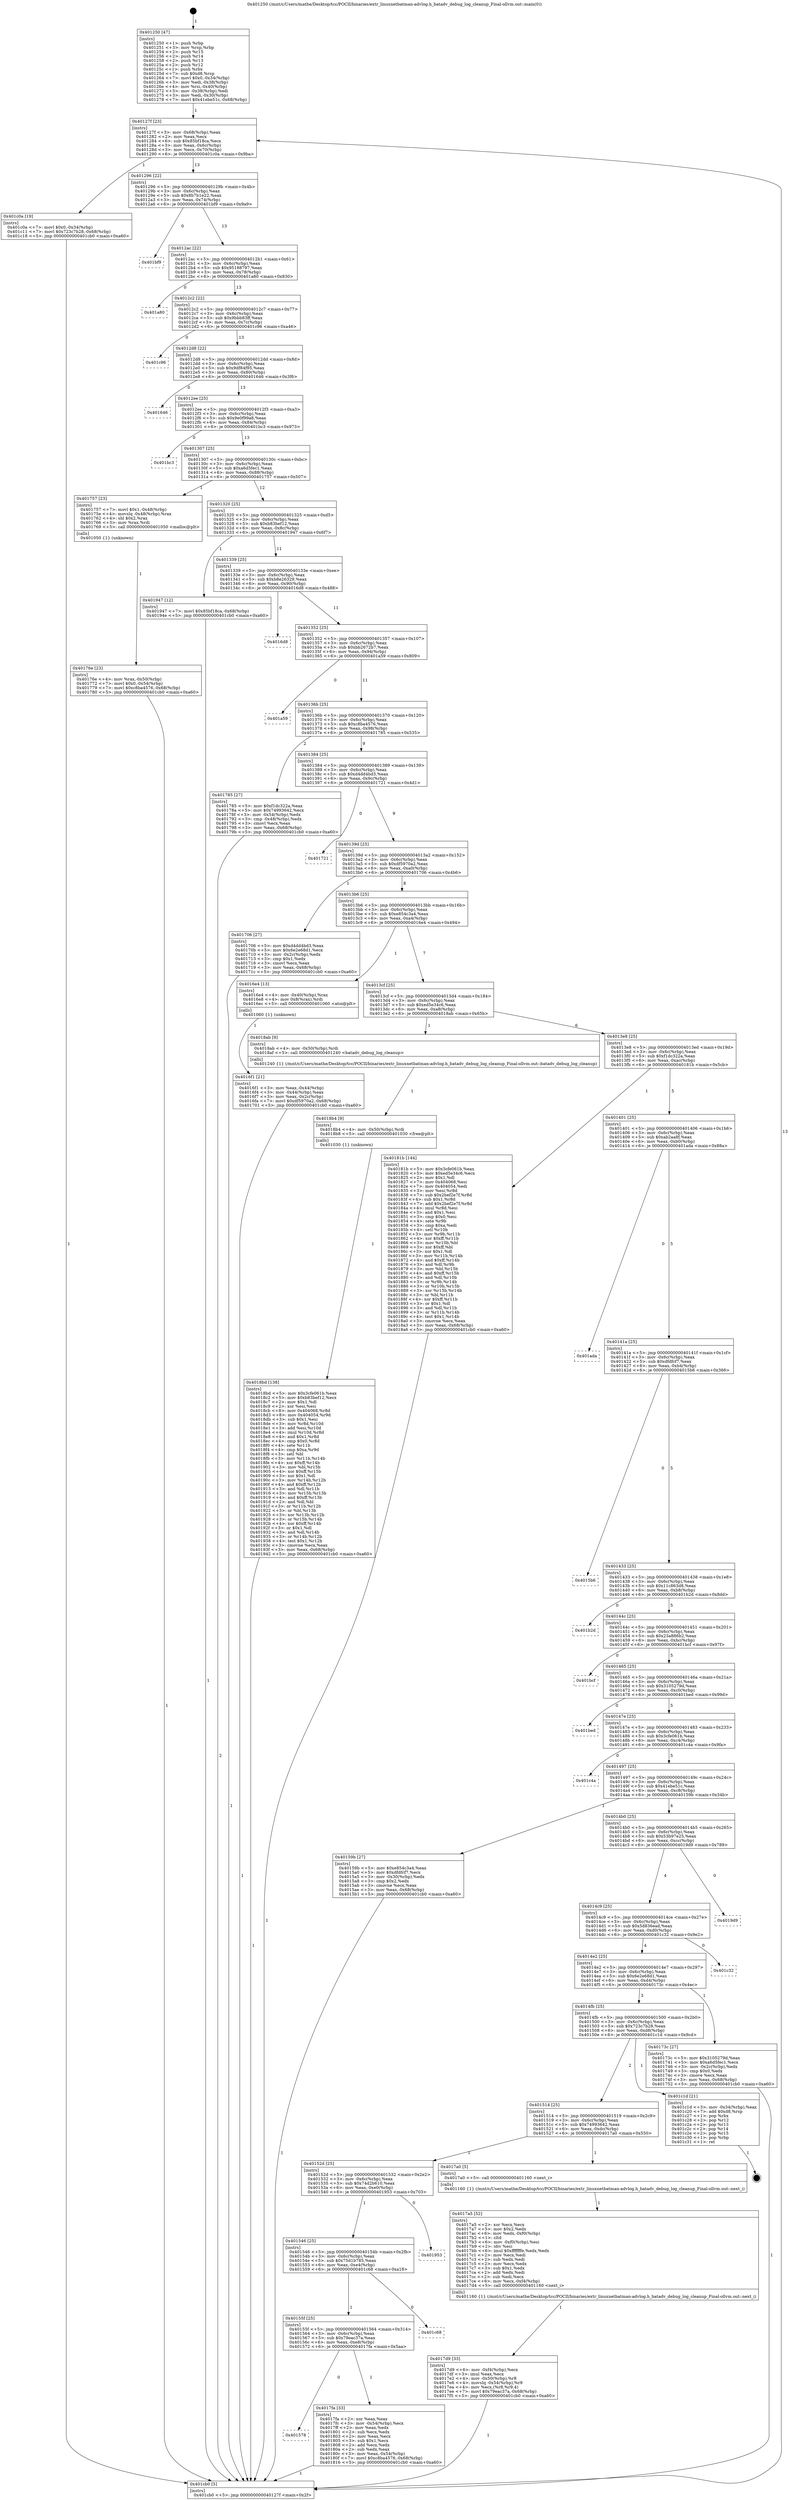 digraph "0x401250" {
  label = "0x401250 (/mnt/c/Users/mathe/Desktop/tcc/POCII/binaries/extr_linuxnetbatman-advlog.h_batadv_debug_log_cleanup_Final-ollvm.out::main(0))"
  labelloc = "t"
  node[shape=record]

  Entry [label="",width=0.3,height=0.3,shape=circle,fillcolor=black,style=filled]
  "0x40127f" [label="{
     0x40127f [23]\l
     | [instrs]\l
     &nbsp;&nbsp;0x40127f \<+3\>: mov -0x68(%rbp),%eax\l
     &nbsp;&nbsp;0x401282 \<+2\>: mov %eax,%ecx\l
     &nbsp;&nbsp;0x401284 \<+6\>: sub $0x85bf18ca,%ecx\l
     &nbsp;&nbsp;0x40128a \<+3\>: mov %eax,-0x6c(%rbp)\l
     &nbsp;&nbsp;0x40128d \<+3\>: mov %ecx,-0x70(%rbp)\l
     &nbsp;&nbsp;0x401290 \<+6\>: je 0000000000401c0a \<main+0x9ba\>\l
  }"]
  "0x401c0a" [label="{
     0x401c0a [19]\l
     | [instrs]\l
     &nbsp;&nbsp;0x401c0a \<+7\>: movl $0x0,-0x34(%rbp)\l
     &nbsp;&nbsp;0x401c11 \<+7\>: movl $0x723c7b28,-0x68(%rbp)\l
     &nbsp;&nbsp;0x401c18 \<+5\>: jmp 0000000000401cb0 \<main+0xa60\>\l
  }"]
  "0x401296" [label="{
     0x401296 [22]\l
     | [instrs]\l
     &nbsp;&nbsp;0x401296 \<+5\>: jmp 000000000040129b \<main+0x4b\>\l
     &nbsp;&nbsp;0x40129b \<+3\>: mov -0x6c(%rbp),%eax\l
     &nbsp;&nbsp;0x40129e \<+5\>: sub $0x8b7b1e22,%eax\l
     &nbsp;&nbsp;0x4012a3 \<+3\>: mov %eax,-0x74(%rbp)\l
     &nbsp;&nbsp;0x4012a6 \<+6\>: je 0000000000401bf9 \<main+0x9a9\>\l
  }"]
  Exit [label="",width=0.3,height=0.3,shape=circle,fillcolor=black,style=filled,peripheries=2]
  "0x401bf9" [label="{
     0x401bf9\l
  }", style=dashed]
  "0x4012ac" [label="{
     0x4012ac [22]\l
     | [instrs]\l
     &nbsp;&nbsp;0x4012ac \<+5\>: jmp 00000000004012b1 \<main+0x61\>\l
     &nbsp;&nbsp;0x4012b1 \<+3\>: mov -0x6c(%rbp),%eax\l
     &nbsp;&nbsp;0x4012b4 \<+5\>: sub $0x95188797,%eax\l
     &nbsp;&nbsp;0x4012b9 \<+3\>: mov %eax,-0x78(%rbp)\l
     &nbsp;&nbsp;0x4012bc \<+6\>: je 0000000000401a80 \<main+0x830\>\l
  }"]
  "0x4018bd" [label="{
     0x4018bd [138]\l
     | [instrs]\l
     &nbsp;&nbsp;0x4018bd \<+5\>: mov $0x3cfe061b,%eax\l
     &nbsp;&nbsp;0x4018c2 \<+5\>: mov $0xb83bef12,%ecx\l
     &nbsp;&nbsp;0x4018c7 \<+2\>: mov $0x1,%dl\l
     &nbsp;&nbsp;0x4018c9 \<+2\>: xor %esi,%esi\l
     &nbsp;&nbsp;0x4018cb \<+8\>: mov 0x404068,%r8d\l
     &nbsp;&nbsp;0x4018d3 \<+8\>: mov 0x404054,%r9d\l
     &nbsp;&nbsp;0x4018db \<+3\>: sub $0x1,%esi\l
     &nbsp;&nbsp;0x4018de \<+3\>: mov %r8d,%r10d\l
     &nbsp;&nbsp;0x4018e1 \<+3\>: add %esi,%r10d\l
     &nbsp;&nbsp;0x4018e4 \<+4\>: imul %r10d,%r8d\l
     &nbsp;&nbsp;0x4018e8 \<+4\>: and $0x1,%r8d\l
     &nbsp;&nbsp;0x4018ec \<+4\>: cmp $0x0,%r8d\l
     &nbsp;&nbsp;0x4018f0 \<+4\>: sete %r11b\l
     &nbsp;&nbsp;0x4018f4 \<+4\>: cmp $0xa,%r9d\l
     &nbsp;&nbsp;0x4018f8 \<+3\>: setl %bl\l
     &nbsp;&nbsp;0x4018fb \<+3\>: mov %r11b,%r14b\l
     &nbsp;&nbsp;0x4018fe \<+4\>: xor $0xff,%r14b\l
     &nbsp;&nbsp;0x401902 \<+3\>: mov %bl,%r15b\l
     &nbsp;&nbsp;0x401905 \<+4\>: xor $0xff,%r15b\l
     &nbsp;&nbsp;0x401909 \<+3\>: xor $0x1,%dl\l
     &nbsp;&nbsp;0x40190c \<+3\>: mov %r14b,%r12b\l
     &nbsp;&nbsp;0x40190f \<+4\>: and $0xff,%r12b\l
     &nbsp;&nbsp;0x401913 \<+3\>: and %dl,%r11b\l
     &nbsp;&nbsp;0x401916 \<+3\>: mov %r15b,%r13b\l
     &nbsp;&nbsp;0x401919 \<+4\>: and $0xff,%r13b\l
     &nbsp;&nbsp;0x40191d \<+2\>: and %dl,%bl\l
     &nbsp;&nbsp;0x40191f \<+3\>: or %r11b,%r12b\l
     &nbsp;&nbsp;0x401922 \<+3\>: or %bl,%r13b\l
     &nbsp;&nbsp;0x401925 \<+3\>: xor %r13b,%r12b\l
     &nbsp;&nbsp;0x401928 \<+3\>: or %r15b,%r14b\l
     &nbsp;&nbsp;0x40192b \<+4\>: xor $0xff,%r14b\l
     &nbsp;&nbsp;0x40192f \<+3\>: or $0x1,%dl\l
     &nbsp;&nbsp;0x401932 \<+3\>: and %dl,%r14b\l
     &nbsp;&nbsp;0x401935 \<+3\>: or %r14b,%r12b\l
     &nbsp;&nbsp;0x401938 \<+4\>: test $0x1,%r12b\l
     &nbsp;&nbsp;0x40193c \<+3\>: cmovne %ecx,%eax\l
     &nbsp;&nbsp;0x40193f \<+3\>: mov %eax,-0x68(%rbp)\l
     &nbsp;&nbsp;0x401942 \<+5\>: jmp 0000000000401cb0 \<main+0xa60\>\l
  }"]
  "0x401a80" [label="{
     0x401a80\l
  }", style=dashed]
  "0x4012c2" [label="{
     0x4012c2 [22]\l
     | [instrs]\l
     &nbsp;&nbsp;0x4012c2 \<+5\>: jmp 00000000004012c7 \<main+0x77\>\l
     &nbsp;&nbsp;0x4012c7 \<+3\>: mov -0x6c(%rbp),%eax\l
     &nbsp;&nbsp;0x4012ca \<+5\>: sub $0x9bbb83ff,%eax\l
     &nbsp;&nbsp;0x4012cf \<+3\>: mov %eax,-0x7c(%rbp)\l
     &nbsp;&nbsp;0x4012d2 \<+6\>: je 0000000000401c96 \<main+0xa46\>\l
  }"]
  "0x4018b4" [label="{
     0x4018b4 [9]\l
     | [instrs]\l
     &nbsp;&nbsp;0x4018b4 \<+4\>: mov -0x50(%rbp),%rdi\l
     &nbsp;&nbsp;0x4018b8 \<+5\>: call 0000000000401030 \<free@plt\>\l
     | [calls]\l
     &nbsp;&nbsp;0x401030 \{1\} (unknown)\l
  }"]
  "0x401c96" [label="{
     0x401c96\l
  }", style=dashed]
  "0x4012d8" [label="{
     0x4012d8 [22]\l
     | [instrs]\l
     &nbsp;&nbsp;0x4012d8 \<+5\>: jmp 00000000004012dd \<main+0x8d\>\l
     &nbsp;&nbsp;0x4012dd \<+3\>: mov -0x6c(%rbp),%eax\l
     &nbsp;&nbsp;0x4012e0 \<+5\>: sub $0x9df84f95,%eax\l
     &nbsp;&nbsp;0x4012e5 \<+3\>: mov %eax,-0x80(%rbp)\l
     &nbsp;&nbsp;0x4012e8 \<+6\>: je 0000000000401646 \<main+0x3f6\>\l
  }"]
  "0x401578" [label="{
     0x401578\l
  }", style=dashed]
  "0x401646" [label="{
     0x401646\l
  }", style=dashed]
  "0x4012ee" [label="{
     0x4012ee [25]\l
     | [instrs]\l
     &nbsp;&nbsp;0x4012ee \<+5\>: jmp 00000000004012f3 \<main+0xa3\>\l
     &nbsp;&nbsp;0x4012f3 \<+3\>: mov -0x6c(%rbp),%eax\l
     &nbsp;&nbsp;0x4012f6 \<+5\>: sub $0x9e0f99a8,%eax\l
     &nbsp;&nbsp;0x4012fb \<+6\>: mov %eax,-0x84(%rbp)\l
     &nbsp;&nbsp;0x401301 \<+6\>: je 0000000000401bc3 \<main+0x973\>\l
  }"]
  "0x4017fa" [label="{
     0x4017fa [33]\l
     | [instrs]\l
     &nbsp;&nbsp;0x4017fa \<+2\>: xor %eax,%eax\l
     &nbsp;&nbsp;0x4017fc \<+3\>: mov -0x54(%rbp),%ecx\l
     &nbsp;&nbsp;0x4017ff \<+2\>: mov %eax,%edx\l
     &nbsp;&nbsp;0x401801 \<+2\>: sub %ecx,%edx\l
     &nbsp;&nbsp;0x401803 \<+2\>: mov %eax,%ecx\l
     &nbsp;&nbsp;0x401805 \<+3\>: sub $0x1,%ecx\l
     &nbsp;&nbsp;0x401808 \<+2\>: add %ecx,%edx\l
     &nbsp;&nbsp;0x40180a \<+2\>: sub %edx,%eax\l
     &nbsp;&nbsp;0x40180c \<+3\>: mov %eax,-0x54(%rbp)\l
     &nbsp;&nbsp;0x40180f \<+7\>: movl $0xc8ba4576,-0x68(%rbp)\l
     &nbsp;&nbsp;0x401816 \<+5\>: jmp 0000000000401cb0 \<main+0xa60\>\l
  }"]
  "0x401bc3" [label="{
     0x401bc3\l
  }", style=dashed]
  "0x401307" [label="{
     0x401307 [25]\l
     | [instrs]\l
     &nbsp;&nbsp;0x401307 \<+5\>: jmp 000000000040130c \<main+0xbc\>\l
     &nbsp;&nbsp;0x40130c \<+3\>: mov -0x6c(%rbp),%eax\l
     &nbsp;&nbsp;0x40130f \<+5\>: sub $0xa6d5fec1,%eax\l
     &nbsp;&nbsp;0x401314 \<+6\>: mov %eax,-0x88(%rbp)\l
     &nbsp;&nbsp;0x40131a \<+6\>: je 0000000000401757 \<main+0x507\>\l
  }"]
  "0x40155f" [label="{
     0x40155f [25]\l
     | [instrs]\l
     &nbsp;&nbsp;0x40155f \<+5\>: jmp 0000000000401564 \<main+0x314\>\l
     &nbsp;&nbsp;0x401564 \<+3\>: mov -0x6c(%rbp),%eax\l
     &nbsp;&nbsp;0x401567 \<+5\>: sub $0x79eac37a,%eax\l
     &nbsp;&nbsp;0x40156c \<+6\>: mov %eax,-0xe8(%rbp)\l
     &nbsp;&nbsp;0x401572 \<+6\>: je 00000000004017fa \<main+0x5aa\>\l
  }"]
  "0x401757" [label="{
     0x401757 [23]\l
     | [instrs]\l
     &nbsp;&nbsp;0x401757 \<+7\>: movl $0x1,-0x48(%rbp)\l
     &nbsp;&nbsp;0x40175e \<+4\>: movslq -0x48(%rbp),%rax\l
     &nbsp;&nbsp;0x401762 \<+4\>: shl $0x2,%rax\l
     &nbsp;&nbsp;0x401766 \<+3\>: mov %rax,%rdi\l
     &nbsp;&nbsp;0x401769 \<+5\>: call 0000000000401050 \<malloc@plt\>\l
     | [calls]\l
     &nbsp;&nbsp;0x401050 \{1\} (unknown)\l
  }"]
  "0x401320" [label="{
     0x401320 [25]\l
     | [instrs]\l
     &nbsp;&nbsp;0x401320 \<+5\>: jmp 0000000000401325 \<main+0xd5\>\l
     &nbsp;&nbsp;0x401325 \<+3\>: mov -0x6c(%rbp),%eax\l
     &nbsp;&nbsp;0x401328 \<+5\>: sub $0xb83bef12,%eax\l
     &nbsp;&nbsp;0x40132d \<+6\>: mov %eax,-0x8c(%rbp)\l
     &nbsp;&nbsp;0x401333 \<+6\>: je 0000000000401947 \<main+0x6f7\>\l
  }"]
  "0x401c68" [label="{
     0x401c68\l
  }", style=dashed]
  "0x401947" [label="{
     0x401947 [12]\l
     | [instrs]\l
     &nbsp;&nbsp;0x401947 \<+7\>: movl $0x85bf18ca,-0x68(%rbp)\l
     &nbsp;&nbsp;0x40194e \<+5\>: jmp 0000000000401cb0 \<main+0xa60\>\l
  }"]
  "0x401339" [label="{
     0x401339 [25]\l
     | [instrs]\l
     &nbsp;&nbsp;0x401339 \<+5\>: jmp 000000000040133e \<main+0xee\>\l
     &nbsp;&nbsp;0x40133e \<+3\>: mov -0x6c(%rbp),%eax\l
     &nbsp;&nbsp;0x401341 \<+5\>: sub $0xb8e26329,%eax\l
     &nbsp;&nbsp;0x401346 \<+6\>: mov %eax,-0x90(%rbp)\l
     &nbsp;&nbsp;0x40134c \<+6\>: je 00000000004016d8 \<main+0x488\>\l
  }"]
  "0x401546" [label="{
     0x401546 [25]\l
     | [instrs]\l
     &nbsp;&nbsp;0x401546 \<+5\>: jmp 000000000040154b \<main+0x2fb\>\l
     &nbsp;&nbsp;0x40154b \<+3\>: mov -0x6c(%rbp),%eax\l
     &nbsp;&nbsp;0x40154e \<+5\>: sub $0x75d1b785,%eax\l
     &nbsp;&nbsp;0x401553 \<+6\>: mov %eax,-0xe4(%rbp)\l
     &nbsp;&nbsp;0x401559 \<+6\>: je 0000000000401c68 \<main+0xa18\>\l
  }"]
  "0x4016d8" [label="{
     0x4016d8\l
  }", style=dashed]
  "0x401352" [label="{
     0x401352 [25]\l
     | [instrs]\l
     &nbsp;&nbsp;0x401352 \<+5\>: jmp 0000000000401357 \<main+0x107\>\l
     &nbsp;&nbsp;0x401357 \<+3\>: mov -0x6c(%rbp),%eax\l
     &nbsp;&nbsp;0x40135a \<+5\>: sub $0xbb2672b7,%eax\l
     &nbsp;&nbsp;0x40135f \<+6\>: mov %eax,-0x94(%rbp)\l
     &nbsp;&nbsp;0x401365 \<+6\>: je 0000000000401a59 \<main+0x809\>\l
  }"]
  "0x401953" [label="{
     0x401953\l
  }", style=dashed]
  "0x401a59" [label="{
     0x401a59\l
  }", style=dashed]
  "0x40136b" [label="{
     0x40136b [25]\l
     | [instrs]\l
     &nbsp;&nbsp;0x40136b \<+5\>: jmp 0000000000401370 \<main+0x120\>\l
     &nbsp;&nbsp;0x401370 \<+3\>: mov -0x6c(%rbp),%eax\l
     &nbsp;&nbsp;0x401373 \<+5\>: sub $0xc8ba4576,%eax\l
     &nbsp;&nbsp;0x401378 \<+6\>: mov %eax,-0x98(%rbp)\l
     &nbsp;&nbsp;0x40137e \<+6\>: je 0000000000401785 \<main+0x535\>\l
  }"]
  "0x4017d9" [label="{
     0x4017d9 [33]\l
     | [instrs]\l
     &nbsp;&nbsp;0x4017d9 \<+6\>: mov -0xf4(%rbp),%ecx\l
     &nbsp;&nbsp;0x4017df \<+3\>: imul %eax,%ecx\l
     &nbsp;&nbsp;0x4017e2 \<+4\>: mov -0x50(%rbp),%r8\l
     &nbsp;&nbsp;0x4017e6 \<+4\>: movslq -0x54(%rbp),%r9\l
     &nbsp;&nbsp;0x4017ea \<+4\>: mov %ecx,(%r8,%r9,4)\l
     &nbsp;&nbsp;0x4017ee \<+7\>: movl $0x79eac37a,-0x68(%rbp)\l
     &nbsp;&nbsp;0x4017f5 \<+5\>: jmp 0000000000401cb0 \<main+0xa60\>\l
  }"]
  "0x401785" [label="{
     0x401785 [27]\l
     | [instrs]\l
     &nbsp;&nbsp;0x401785 \<+5\>: mov $0xf1dc322a,%eax\l
     &nbsp;&nbsp;0x40178a \<+5\>: mov $0x74993642,%ecx\l
     &nbsp;&nbsp;0x40178f \<+3\>: mov -0x54(%rbp),%edx\l
     &nbsp;&nbsp;0x401792 \<+3\>: cmp -0x48(%rbp),%edx\l
     &nbsp;&nbsp;0x401795 \<+3\>: cmovl %ecx,%eax\l
     &nbsp;&nbsp;0x401798 \<+3\>: mov %eax,-0x68(%rbp)\l
     &nbsp;&nbsp;0x40179b \<+5\>: jmp 0000000000401cb0 \<main+0xa60\>\l
  }"]
  "0x401384" [label="{
     0x401384 [25]\l
     | [instrs]\l
     &nbsp;&nbsp;0x401384 \<+5\>: jmp 0000000000401389 \<main+0x139\>\l
     &nbsp;&nbsp;0x401389 \<+3\>: mov -0x6c(%rbp),%eax\l
     &nbsp;&nbsp;0x40138c \<+5\>: sub $0xd4dd4bd3,%eax\l
     &nbsp;&nbsp;0x401391 \<+6\>: mov %eax,-0x9c(%rbp)\l
     &nbsp;&nbsp;0x401397 \<+6\>: je 0000000000401721 \<main+0x4d1\>\l
  }"]
  "0x4017a5" [label="{
     0x4017a5 [52]\l
     | [instrs]\l
     &nbsp;&nbsp;0x4017a5 \<+2\>: xor %ecx,%ecx\l
     &nbsp;&nbsp;0x4017a7 \<+5\>: mov $0x2,%edx\l
     &nbsp;&nbsp;0x4017ac \<+6\>: mov %edx,-0xf0(%rbp)\l
     &nbsp;&nbsp;0x4017b2 \<+1\>: cltd\l
     &nbsp;&nbsp;0x4017b3 \<+6\>: mov -0xf0(%rbp),%esi\l
     &nbsp;&nbsp;0x4017b9 \<+2\>: idiv %esi\l
     &nbsp;&nbsp;0x4017bb \<+6\>: imul $0xfffffffe,%edx,%edx\l
     &nbsp;&nbsp;0x4017c1 \<+2\>: mov %ecx,%edi\l
     &nbsp;&nbsp;0x4017c3 \<+2\>: sub %edx,%edi\l
     &nbsp;&nbsp;0x4017c5 \<+2\>: mov %ecx,%edx\l
     &nbsp;&nbsp;0x4017c7 \<+3\>: sub $0x1,%edx\l
     &nbsp;&nbsp;0x4017ca \<+2\>: add %edx,%edi\l
     &nbsp;&nbsp;0x4017cc \<+2\>: sub %edi,%ecx\l
     &nbsp;&nbsp;0x4017ce \<+6\>: mov %ecx,-0xf4(%rbp)\l
     &nbsp;&nbsp;0x4017d4 \<+5\>: call 0000000000401160 \<next_i\>\l
     | [calls]\l
     &nbsp;&nbsp;0x401160 \{1\} (/mnt/c/Users/mathe/Desktop/tcc/POCII/binaries/extr_linuxnetbatman-advlog.h_batadv_debug_log_cleanup_Final-ollvm.out::next_i)\l
  }"]
  "0x401721" [label="{
     0x401721\l
  }", style=dashed]
  "0x40139d" [label="{
     0x40139d [25]\l
     | [instrs]\l
     &nbsp;&nbsp;0x40139d \<+5\>: jmp 00000000004013a2 \<main+0x152\>\l
     &nbsp;&nbsp;0x4013a2 \<+3\>: mov -0x6c(%rbp),%eax\l
     &nbsp;&nbsp;0x4013a5 \<+5\>: sub $0xdf5970a2,%eax\l
     &nbsp;&nbsp;0x4013aa \<+6\>: mov %eax,-0xa0(%rbp)\l
     &nbsp;&nbsp;0x4013b0 \<+6\>: je 0000000000401706 \<main+0x4b6\>\l
  }"]
  "0x40152d" [label="{
     0x40152d [25]\l
     | [instrs]\l
     &nbsp;&nbsp;0x40152d \<+5\>: jmp 0000000000401532 \<main+0x2e2\>\l
     &nbsp;&nbsp;0x401532 \<+3\>: mov -0x6c(%rbp),%eax\l
     &nbsp;&nbsp;0x401535 \<+5\>: sub $0x74d2b610,%eax\l
     &nbsp;&nbsp;0x40153a \<+6\>: mov %eax,-0xe0(%rbp)\l
     &nbsp;&nbsp;0x401540 \<+6\>: je 0000000000401953 \<main+0x703\>\l
  }"]
  "0x401706" [label="{
     0x401706 [27]\l
     | [instrs]\l
     &nbsp;&nbsp;0x401706 \<+5\>: mov $0xd4dd4bd3,%eax\l
     &nbsp;&nbsp;0x40170b \<+5\>: mov $0x6e2e68d1,%ecx\l
     &nbsp;&nbsp;0x401710 \<+3\>: mov -0x2c(%rbp),%edx\l
     &nbsp;&nbsp;0x401713 \<+3\>: cmp $0x1,%edx\l
     &nbsp;&nbsp;0x401716 \<+3\>: cmovl %ecx,%eax\l
     &nbsp;&nbsp;0x401719 \<+3\>: mov %eax,-0x68(%rbp)\l
     &nbsp;&nbsp;0x40171c \<+5\>: jmp 0000000000401cb0 \<main+0xa60\>\l
  }"]
  "0x4013b6" [label="{
     0x4013b6 [25]\l
     | [instrs]\l
     &nbsp;&nbsp;0x4013b6 \<+5\>: jmp 00000000004013bb \<main+0x16b\>\l
     &nbsp;&nbsp;0x4013bb \<+3\>: mov -0x6c(%rbp),%eax\l
     &nbsp;&nbsp;0x4013be \<+5\>: sub $0xe854c3a4,%eax\l
     &nbsp;&nbsp;0x4013c3 \<+6\>: mov %eax,-0xa4(%rbp)\l
     &nbsp;&nbsp;0x4013c9 \<+6\>: je 00000000004016e4 \<main+0x494\>\l
  }"]
  "0x4017a0" [label="{
     0x4017a0 [5]\l
     | [instrs]\l
     &nbsp;&nbsp;0x4017a0 \<+5\>: call 0000000000401160 \<next_i\>\l
     | [calls]\l
     &nbsp;&nbsp;0x401160 \{1\} (/mnt/c/Users/mathe/Desktop/tcc/POCII/binaries/extr_linuxnetbatman-advlog.h_batadv_debug_log_cleanup_Final-ollvm.out::next_i)\l
  }"]
  "0x4016e4" [label="{
     0x4016e4 [13]\l
     | [instrs]\l
     &nbsp;&nbsp;0x4016e4 \<+4\>: mov -0x40(%rbp),%rax\l
     &nbsp;&nbsp;0x4016e8 \<+4\>: mov 0x8(%rax),%rdi\l
     &nbsp;&nbsp;0x4016ec \<+5\>: call 0000000000401060 \<atoi@plt\>\l
     | [calls]\l
     &nbsp;&nbsp;0x401060 \{1\} (unknown)\l
  }"]
  "0x4013cf" [label="{
     0x4013cf [25]\l
     | [instrs]\l
     &nbsp;&nbsp;0x4013cf \<+5\>: jmp 00000000004013d4 \<main+0x184\>\l
     &nbsp;&nbsp;0x4013d4 \<+3\>: mov -0x6c(%rbp),%eax\l
     &nbsp;&nbsp;0x4013d7 \<+5\>: sub $0xed5e34c6,%eax\l
     &nbsp;&nbsp;0x4013dc \<+6\>: mov %eax,-0xa8(%rbp)\l
     &nbsp;&nbsp;0x4013e2 \<+6\>: je 00000000004018ab \<main+0x65b\>\l
  }"]
  "0x401514" [label="{
     0x401514 [25]\l
     | [instrs]\l
     &nbsp;&nbsp;0x401514 \<+5\>: jmp 0000000000401519 \<main+0x2c9\>\l
     &nbsp;&nbsp;0x401519 \<+3\>: mov -0x6c(%rbp),%eax\l
     &nbsp;&nbsp;0x40151c \<+5\>: sub $0x74993642,%eax\l
     &nbsp;&nbsp;0x401521 \<+6\>: mov %eax,-0xdc(%rbp)\l
     &nbsp;&nbsp;0x401527 \<+6\>: je 00000000004017a0 \<main+0x550\>\l
  }"]
  "0x4018ab" [label="{
     0x4018ab [9]\l
     | [instrs]\l
     &nbsp;&nbsp;0x4018ab \<+4\>: mov -0x50(%rbp),%rdi\l
     &nbsp;&nbsp;0x4018af \<+5\>: call 0000000000401240 \<batadv_debug_log_cleanup\>\l
     | [calls]\l
     &nbsp;&nbsp;0x401240 \{1\} (/mnt/c/Users/mathe/Desktop/tcc/POCII/binaries/extr_linuxnetbatman-advlog.h_batadv_debug_log_cleanup_Final-ollvm.out::batadv_debug_log_cleanup)\l
  }"]
  "0x4013e8" [label="{
     0x4013e8 [25]\l
     | [instrs]\l
     &nbsp;&nbsp;0x4013e8 \<+5\>: jmp 00000000004013ed \<main+0x19d\>\l
     &nbsp;&nbsp;0x4013ed \<+3\>: mov -0x6c(%rbp),%eax\l
     &nbsp;&nbsp;0x4013f0 \<+5\>: sub $0xf1dc322a,%eax\l
     &nbsp;&nbsp;0x4013f5 \<+6\>: mov %eax,-0xac(%rbp)\l
     &nbsp;&nbsp;0x4013fb \<+6\>: je 000000000040181b \<main+0x5cb\>\l
  }"]
  "0x401c1d" [label="{
     0x401c1d [21]\l
     | [instrs]\l
     &nbsp;&nbsp;0x401c1d \<+3\>: mov -0x34(%rbp),%eax\l
     &nbsp;&nbsp;0x401c20 \<+7\>: add $0xd8,%rsp\l
     &nbsp;&nbsp;0x401c27 \<+1\>: pop %rbx\l
     &nbsp;&nbsp;0x401c28 \<+2\>: pop %r12\l
     &nbsp;&nbsp;0x401c2a \<+2\>: pop %r13\l
     &nbsp;&nbsp;0x401c2c \<+2\>: pop %r14\l
     &nbsp;&nbsp;0x401c2e \<+2\>: pop %r15\l
     &nbsp;&nbsp;0x401c30 \<+1\>: pop %rbp\l
     &nbsp;&nbsp;0x401c31 \<+1\>: ret\l
  }"]
  "0x40181b" [label="{
     0x40181b [144]\l
     | [instrs]\l
     &nbsp;&nbsp;0x40181b \<+5\>: mov $0x3cfe061b,%eax\l
     &nbsp;&nbsp;0x401820 \<+5\>: mov $0xed5e34c6,%ecx\l
     &nbsp;&nbsp;0x401825 \<+2\>: mov $0x1,%dl\l
     &nbsp;&nbsp;0x401827 \<+7\>: mov 0x404068,%esi\l
     &nbsp;&nbsp;0x40182e \<+7\>: mov 0x404054,%edi\l
     &nbsp;&nbsp;0x401835 \<+3\>: mov %esi,%r8d\l
     &nbsp;&nbsp;0x401838 \<+7\>: sub $0x2bef2e7f,%r8d\l
     &nbsp;&nbsp;0x40183f \<+4\>: sub $0x1,%r8d\l
     &nbsp;&nbsp;0x401843 \<+7\>: add $0x2bef2e7f,%r8d\l
     &nbsp;&nbsp;0x40184a \<+4\>: imul %r8d,%esi\l
     &nbsp;&nbsp;0x40184e \<+3\>: and $0x1,%esi\l
     &nbsp;&nbsp;0x401851 \<+3\>: cmp $0x0,%esi\l
     &nbsp;&nbsp;0x401854 \<+4\>: sete %r9b\l
     &nbsp;&nbsp;0x401858 \<+3\>: cmp $0xa,%edi\l
     &nbsp;&nbsp;0x40185b \<+4\>: setl %r10b\l
     &nbsp;&nbsp;0x40185f \<+3\>: mov %r9b,%r11b\l
     &nbsp;&nbsp;0x401862 \<+4\>: xor $0xff,%r11b\l
     &nbsp;&nbsp;0x401866 \<+3\>: mov %r10b,%bl\l
     &nbsp;&nbsp;0x401869 \<+3\>: xor $0xff,%bl\l
     &nbsp;&nbsp;0x40186c \<+3\>: xor $0x1,%dl\l
     &nbsp;&nbsp;0x40186f \<+3\>: mov %r11b,%r14b\l
     &nbsp;&nbsp;0x401872 \<+4\>: and $0xff,%r14b\l
     &nbsp;&nbsp;0x401876 \<+3\>: and %dl,%r9b\l
     &nbsp;&nbsp;0x401879 \<+3\>: mov %bl,%r15b\l
     &nbsp;&nbsp;0x40187c \<+4\>: and $0xff,%r15b\l
     &nbsp;&nbsp;0x401880 \<+3\>: and %dl,%r10b\l
     &nbsp;&nbsp;0x401883 \<+3\>: or %r9b,%r14b\l
     &nbsp;&nbsp;0x401886 \<+3\>: or %r10b,%r15b\l
     &nbsp;&nbsp;0x401889 \<+3\>: xor %r15b,%r14b\l
     &nbsp;&nbsp;0x40188c \<+3\>: or %bl,%r11b\l
     &nbsp;&nbsp;0x40188f \<+4\>: xor $0xff,%r11b\l
     &nbsp;&nbsp;0x401893 \<+3\>: or $0x1,%dl\l
     &nbsp;&nbsp;0x401896 \<+3\>: and %dl,%r11b\l
     &nbsp;&nbsp;0x401899 \<+3\>: or %r11b,%r14b\l
     &nbsp;&nbsp;0x40189c \<+4\>: test $0x1,%r14b\l
     &nbsp;&nbsp;0x4018a0 \<+3\>: cmovne %ecx,%eax\l
     &nbsp;&nbsp;0x4018a3 \<+3\>: mov %eax,-0x68(%rbp)\l
     &nbsp;&nbsp;0x4018a6 \<+5\>: jmp 0000000000401cb0 \<main+0xa60\>\l
  }"]
  "0x401401" [label="{
     0x401401 [25]\l
     | [instrs]\l
     &nbsp;&nbsp;0x401401 \<+5\>: jmp 0000000000401406 \<main+0x1b6\>\l
     &nbsp;&nbsp;0x401406 \<+3\>: mov -0x6c(%rbp),%eax\l
     &nbsp;&nbsp;0x401409 \<+5\>: sub $0xab2aa8f,%eax\l
     &nbsp;&nbsp;0x40140e \<+6\>: mov %eax,-0xb0(%rbp)\l
     &nbsp;&nbsp;0x401414 \<+6\>: je 0000000000401ada \<main+0x88a\>\l
  }"]
  "0x40176e" [label="{
     0x40176e [23]\l
     | [instrs]\l
     &nbsp;&nbsp;0x40176e \<+4\>: mov %rax,-0x50(%rbp)\l
     &nbsp;&nbsp;0x401772 \<+7\>: movl $0x0,-0x54(%rbp)\l
     &nbsp;&nbsp;0x401779 \<+7\>: movl $0xc8ba4576,-0x68(%rbp)\l
     &nbsp;&nbsp;0x401780 \<+5\>: jmp 0000000000401cb0 \<main+0xa60\>\l
  }"]
  "0x401ada" [label="{
     0x401ada\l
  }", style=dashed]
  "0x40141a" [label="{
     0x40141a [25]\l
     | [instrs]\l
     &nbsp;&nbsp;0x40141a \<+5\>: jmp 000000000040141f \<main+0x1cf\>\l
     &nbsp;&nbsp;0x40141f \<+3\>: mov -0x6c(%rbp),%eax\l
     &nbsp;&nbsp;0x401422 \<+5\>: sub $0xdfdfcf7,%eax\l
     &nbsp;&nbsp;0x401427 \<+6\>: mov %eax,-0xb4(%rbp)\l
     &nbsp;&nbsp;0x40142d \<+6\>: je 00000000004015b6 \<main+0x366\>\l
  }"]
  "0x4014fb" [label="{
     0x4014fb [25]\l
     | [instrs]\l
     &nbsp;&nbsp;0x4014fb \<+5\>: jmp 0000000000401500 \<main+0x2b0\>\l
     &nbsp;&nbsp;0x401500 \<+3\>: mov -0x6c(%rbp),%eax\l
     &nbsp;&nbsp;0x401503 \<+5\>: sub $0x723c7b28,%eax\l
     &nbsp;&nbsp;0x401508 \<+6\>: mov %eax,-0xd8(%rbp)\l
     &nbsp;&nbsp;0x40150e \<+6\>: je 0000000000401c1d \<main+0x9cd\>\l
  }"]
  "0x4015b6" [label="{
     0x4015b6\l
  }", style=dashed]
  "0x401433" [label="{
     0x401433 [25]\l
     | [instrs]\l
     &nbsp;&nbsp;0x401433 \<+5\>: jmp 0000000000401438 \<main+0x1e8\>\l
     &nbsp;&nbsp;0x401438 \<+3\>: mov -0x6c(%rbp),%eax\l
     &nbsp;&nbsp;0x40143b \<+5\>: sub $0x11c863d8,%eax\l
     &nbsp;&nbsp;0x401440 \<+6\>: mov %eax,-0xb8(%rbp)\l
     &nbsp;&nbsp;0x401446 \<+6\>: je 0000000000401b2d \<main+0x8dd\>\l
  }"]
  "0x40173c" [label="{
     0x40173c [27]\l
     | [instrs]\l
     &nbsp;&nbsp;0x40173c \<+5\>: mov $0x3105279d,%eax\l
     &nbsp;&nbsp;0x401741 \<+5\>: mov $0xa6d5fec1,%ecx\l
     &nbsp;&nbsp;0x401746 \<+3\>: mov -0x2c(%rbp),%edx\l
     &nbsp;&nbsp;0x401749 \<+3\>: cmp $0x0,%edx\l
     &nbsp;&nbsp;0x40174c \<+3\>: cmove %ecx,%eax\l
     &nbsp;&nbsp;0x40174f \<+3\>: mov %eax,-0x68(%rbp)\l
     &nbsp;&nbsp;0x401752 \<+5\>: jmp 0000000000401cb0 \<main+0xa60\>\l
  }"]
  "0x401b2d" [label="{
     0x401b2d\l
  }", style=dashed]
  "0x40144c" [label="{
     0x40144c [25]\l
     | [instrs]\l
     &nbsp;&nbsp;0x40144c \<+5\>: jmp 0000000000401451 \<main+0x201\>\l
     &nbsp;&nbsp;0x401451 \<+3\>: mov -0x6c(%rbp),%eax\l
     &nbsp;&nbsp;0x401454 \<+5\>: sub $0x23a886b2,%eax\l
     &nbsp;&nbsp;0x401459 \<+6\>: mov %eax,-0xbc(%rbp)\l
     &nbsp;&nbsp;0x40145f \<+6\>: je 0000000000401bcf \<main+0x97f\>\l
  }"]
  "0x4014e2" [label="{
     0x4014e2 [25]\l
     | [instrs]\l
     &nbsp;&nbsp;0x4014e2 \<+5\>: jmp 00000000004014e7 \<main+0x297\>\l
     &nbsp;&nbsp;0x4014e7 \<+3\>: mov -0x6c(%rbp),%eax\l
     &nbsp;&nbsp;0x4014ea \<+5\>: sub $0x6e2e68d1,%eax\l
     &nbsp;&nbsp;0x4014ef \<+6\>: mov %eax,-0xd4(%rbp)\l
     &nbsp;&nbsp;0x4014f5 \<+6\>: je 000000000040173c \<main+0x4ec\>\l
  }"]
  "0x401bcf" [label="{
     0x401bcf\l
  }", style=dashed]
  "0x401465" [label="{
     0x401465 [25]\l
     | [instrs]\l
     &nbsp;&nbsp;0x401465 \<+5\>: jmp 000000000040146a \<main+0x21a\>\l
     &nbsp;&nbsp;0x40146a \<+3\>: mov -0x6c(%rbp),%eax\l
     &nbsp;&nbsp;0x40146d \<+5\>: sub $0x3105279d,%eax\l
     &nbsp;&nbsp;0x401472 \<+6\>: mov %eax,-0xc0(%rbp)\l
     &nbsp;&nbsp;0x401478 \<+6\>: je 0000000000401bed \<main+0x99d\>\l
  }"]
  "0x401c32" [label="{
     0x401c32\l
  }", style=dashed]
  "0x401bed" [label="{
     0x401bed\l
  }", style=dashed]
  "0x40147e" [label="{
     0x40147e [25]\l
     | [instrs]\l
     &nbsp;&nbsp;0x40147e \<+5\>: jmp 0000000000401483 \<main+0x233\>\l
     &nbsp;&nbsp;0x401483 \<+3\>: mov -0x6c(%rbp),%eax\l
     &nbsp;&nbsp;0x401486 \<+5\>: sub $0x3cfe061b,%eax\l
     &nbsp;&nbsp;0x40148b \<+6\>: mov %eax,-0xc4(%rbp)\l
     &nbsp;&nbsp;0x401491 \<+6\>: je 0000000000401c4a \<main+0x9fa\>\l
  }"]
  "0x4014c9" [label="{
     0x4014c9 [25]\l
     | [instrs]\l
     &nbsp;&nbsp;0x4014c9 \<+5\>: jmp 00000000004014ce \<main+0x27e\>\l
     &nbsp;&nbsp;0x4014ce \<+3\>: mov -0x6c(%rbp),%eax\l
     &nbsp;&nbsp;0x4014d1 \<+5\>: sub $0x5d836ead,%eax\l
     &nbsp;&nbsp;0x4014d6 \<+6\>: mov %eax,-0xd0(%rbp)\l
     &nbsp;&nbsp;0x4014dc \<+6\>: je 0000000000401c32 \<main+0x9e2\>\l
  }"]
  "0x401c4a" [label="{
     0x401c4a\l
  }", style=dashed]
  "0x401497" [label="{
     0x401497 [25]\l
     | [instrs]\l
     &nbsp;&nbsp;0x401497 \<+5\>: jmp 000000000040149c \<main+0x24c\>\l
     &nbsp;&nbsp;0x40149c \<+3\>: mov -0x6c(%rbp),%eax\l
     &nbsp;&nbsp;0x40149f \<+5\>: sub $0x41ebe51c,%eax\l
     &nbsp;&nbsp;0x4014a4 \<+6\>: mov %eax,-0xc8(%rbp)\l
     &nbsp;&nbsp;0x4014aa \<+6\>: je 000000000040159b \<main+0x34b\>\l
  }"]
  "0x4019d9" [label="{
     0x4019d9\l
  }", style=dashed]
  "0x40159b" [label="{
     0x40159b [27]\l
     | [instrs]\l
     &nbsp;&nbsp;0x40159b \<+5\>: mov $0xe854c3a4,%eax\l
     &nbsp;&nbsp;0x4015a0 \<+5\>: mov $0xdfdfcf7,%ecx\l
     &nbsp;&nbsp;0x4015a5 \<+3\>: mov -0x30(%rbp),%edx\l
     &nbsp;&nbsp;0x4015a8 \<+3\>: cmp $0x2,%edx\l
     &nbsp;&nbsp;0x4015ab \<+3\>: cmovne %ecx,%eax\l
     &nbsp;&nbsp;0x4015ae \<+3\>: mov %eax,-0x68(%rbp)\l
     &nbsp;&nbsp;0x4015b1 \<+5\>: jmp 0000000000401cb0 \<main+0xa60\>\l
  }"]
  "0x4014b0" [label="{
     0x4014b0 [25]\l
     | [instrs]\l
     &nbsp;&nbsp;0x4014b0 \<+5\>: jmp 00000000004014b5 \<main+0x265\>\l
     &nbsp;&nbsp;0x4014b5 \<+3\>: mov -0x6c(%rbp),%eax\l
     &nbsp;&nbsp;0x4014b8 \<+5\>: sub $0x53b97e25,%eax\l
     &nbsp;&nbsp;0x4014bd \<+6\>: mov %eax,-0xcc(%rbp)\l
     &nbsp;&nbsp;0x4014c3 \<+6\>: je 00000000004019d9 \<main+0x789\>\l
  }"]
  "0x401cb0" [label="{
     0x401cb0 [5]\l
     | [instrs]\l
     &nbsp;&nbsp;0x401cb0 \<+5\>: jmp 000000000040127f \<main+0x2f\>\l
  }"]
  "0x401250" [label="{
     0x401250 [47]\l
     | [instrs]\l
     &nbsp;&nbsp;0x401250 \<+1\>: push %rbp\l
     &nbsp;&nbsp;0x401251 \<+3\>: mov %rsp,%rbp\l
     &nbsp;&nbsp;0x401254 \<+2\>: push %r15\l
     &nbsp;&nbsp;0x401256 \<+2\>: push %r14\l
     &nbsp;&nbsp;0x401258 \<+2\>: push %r13\l
     &nbsp;&nbsp;0x40125a \<+2\>: push %r12\l
     &nbsp;&nbsp;0x40125c \<+1\>: push %rbx\l
     &nbsp;&nbsp;0x40125d \<+7\>: sub $0xd8,%rsp\l
     &nbsp;&nbsp;0x401264 \<+7\>: movl $0x0,-0x34(%rbp)\l
     &nbsp;&nbsp;0x40126b \<+3\>: mov %edi,-0x38(%rbp)\l
     &nbsp;&nbsp;0x40126e \<+4\>: mov %rsi,-0x40(%rbp)\l
     &nbsp;&nbsp;0x401272 \<+3\>: mov -0x38(%rbp),%edi\l
     &nbsp;&nbsp;0x401275 \<+3\>: mov %edi,-0x30(%rbp)\l
     &nbsp;&nbsp;0x401278 \<+7\>: movl $0x41ebe51c,-0x68(%rbp)\l
  }"]
  "0x4016f1" [label="{
     0x4016f1 [21]\l
     | [instrs]\l
     &nbsp;&nbsp;0x4016f1 \<+3\>: mov %eax,-0x44(%rbp)\l
     &nbsp;&nbsp;0x4016f4 \<+3\>: mov -0x44(%rbp),%eax\l
     &nbsp;&nbsp;0x4016f7 \<+3\>: mov %eax,-0x2c(%rbp)\l
     &nbsp;&nbsp;0x4016fa \<+7\>: movl $0xdf5970a2,-0x68(%rbp)\l
     &nbsp;&nbsp;0x401701 \<+5\>: jmp 0000000000401cb0 \<main+0xa60\>\l
  }"]
  Entry -> "0x401250" [label=" 1"]
  "0x40127f" -> "0x401c0a" [label=" 1"]
  "0x40127f" -> "0x401296" [label=" 13"]
  "0x401c1d" -> Exit [label=" 1"]
  "0x401296" -> "0x401bf9" [label=" 0"]
  "0x401296" -> "0x4012ac" [label=" 13"]
  "0x401c0a" -> "0x401cb0" [label=" 1"]
  "0x4012ac" -> "0x401a80" [label=" 0"]
  "0x4012ac" -> "0x4012c2" [label=" 13"]
  "0x401947" -> "0x401cb0" [label=" 1"]
  "0x4012c2" -> "0x401c96" [label=" 0"]
  "0x4012c2" -> "0x4012d8" [label=" 13"]
  "0x4018bd" -> "0x401cb0" [label=" 1"]
  "0x4012d8" -> "0x401646" [label=" 0"]
  "0x4012d8" -> "0x4012ee" [label=" 13"]
  "0x4018b4" -> "0x4018bd" [label=" 1"]
  "0x4012ee" -> "0x401bc3" [label=" 0"]
  "0x4012ee" -> "0x401307" [label=" 13"]
  "0x4018ab" -> "0x4018b4" [label=" 1"]
  "0x401307" -> "0x401757" [label=" 1"]
  "0x401307" -> "0x401320" [label=" 12"]
  "0x4017fa" -> "0x401cb0" [label=" 1"]
  "0x401320" -> "0x401947" [label=" 1"]
  "0x401320" -> "0x401339" [label=" 11"]
  "0x40155f" -> "0x401578" [label=" 0"]
  "0x401339" -> "0x4016d8" [label=" 0"]
  "0x401339" -> "0x401352" [label=" 11"]
  "0x40181b" -> "0x401cb0" [label=" 1"]
  "0x401352" -> "0x401a59" [label=" 0"]
  "0x401352" -> "0x40136b" [label=" 11"]
  "0x401546" -> "0x40155f" [label=" 1"]
  "0x40136b" -> "0x401785" [label=" 2"]
  "0x40136b" -> "0x401384" [label=" 9"]
  "0x40155f" -> "0x4017fa" [label=" 1"]
  "0x401384" -> "0x401721" [label=" 0"]
  "0x401384" -> "0x40139d" [label=" 9"]
  "0x40152d" -> "0x401546" [label=" 1"]
  "0x40139d" -> "0x401706" [label=" 1"]
  "0x40139d" -> "0x4013b6" [label=" 8"]
  "0x40152d" -> "0x401953" [label=" 0"]
  "0x4013b6" -> "0x4016e4" [label=" 1"]
  "0x4013b6" -> "0x4013cf" [label=" 7"]
  "0x401546" -> "0x401c68" [label=" 0"]
  "0x4013cf" -> "0x4018ab" [label=" 1"]
  "0x4013cf" -> "0x4013e8" [label=" 6"]
  "0x4017a5" -> "0x4017d9" [label=" 1"]
  "0x4013e8" -> "0x40181b" [label=" 1"]
  "0x4013e8" -> "0x401401" [label=" 5"]
  "0x4017a0" -> "0x4017a5" [label=" 1"]
  "0x401401" -> "0x401ada" [label=" 0"]
  "0x401401" -> "0x40141a" [label=" 5"]
  "0x401514" -> "0x4017a0" [label=" 1"]
  "0x40141a" -> "0x4015b6" [label=" 0"]
  "0x40141a" -> "0x401433" [label=" 5"]
  "0x4017d9" -> "0x401cb0" [label=" 1"]
  "0x401433" -> "0x401b2d" [label=" 0"]
  "0x401433" -> "0x40144c" [label=" 5"]
  "0x4014fb" -> "0x401514" [label=" 2"]
  "0x40144c" -> "0x401bcf" [label=" 0"]
  "0x40144c" -> "0x401465" [label=" 5"]
  "0x401514" -> "0x40152d" [label=" 1"]
  "0x401465" -> "0x401bed" [label=" 0"]
  "0x401465" -> "0x40147e" [label=" 5"]
  "0x401785" -> "0x401cb0" [label=" 2"]
  "0x40147e" -> "0x401c4a" [label=" 0"]
  "0x40147e" -> "0x401497" [label=" 5"]
  "0x401757" -> "0x40176e" [label=" 1"]
  "0x401497" -> "0x40159b" [label=" 1"]
  "0x401497" -> "0x4014b0" [label=" 4"]
  "0x40159b" -> "0x401cb0" [label=" 1"]
  "0x401250" -> "0x40127f" [label=" 1"]
  "0x401cb0" -> "0x40127f" [label=" 13"]
  "0x4016e4" -> "0x4016f1" [label=" 1"]
  "0x4016f1" -> "0x401cb0" [label=" 1"]
  "0x401706" -> "0x401cb0" [label=" 1"]
  "0x40173c" -> "0x401cb0" [label=" 1"]
  "0x4014b0" -> "0x4019d9" [label=" 0"]
  "0x4014b0" -> "0x4014c9" [label=" 4"]
  "0x40176e" -> "0x401cb0" [label=" 1"]
  "0x4014c9" -> "0x401c32" [label=" 0"]
  "0x4014c9" -> "0x4014e2" [label=" 4"]
  "0x4014fb" -> "0x401c1d" [label=" 1"]
  "0x4014e2" -> "0x40173c" [label=" 1"]
  "0x4014e2" -> "0x4014fb" [label=" 3"]
}
